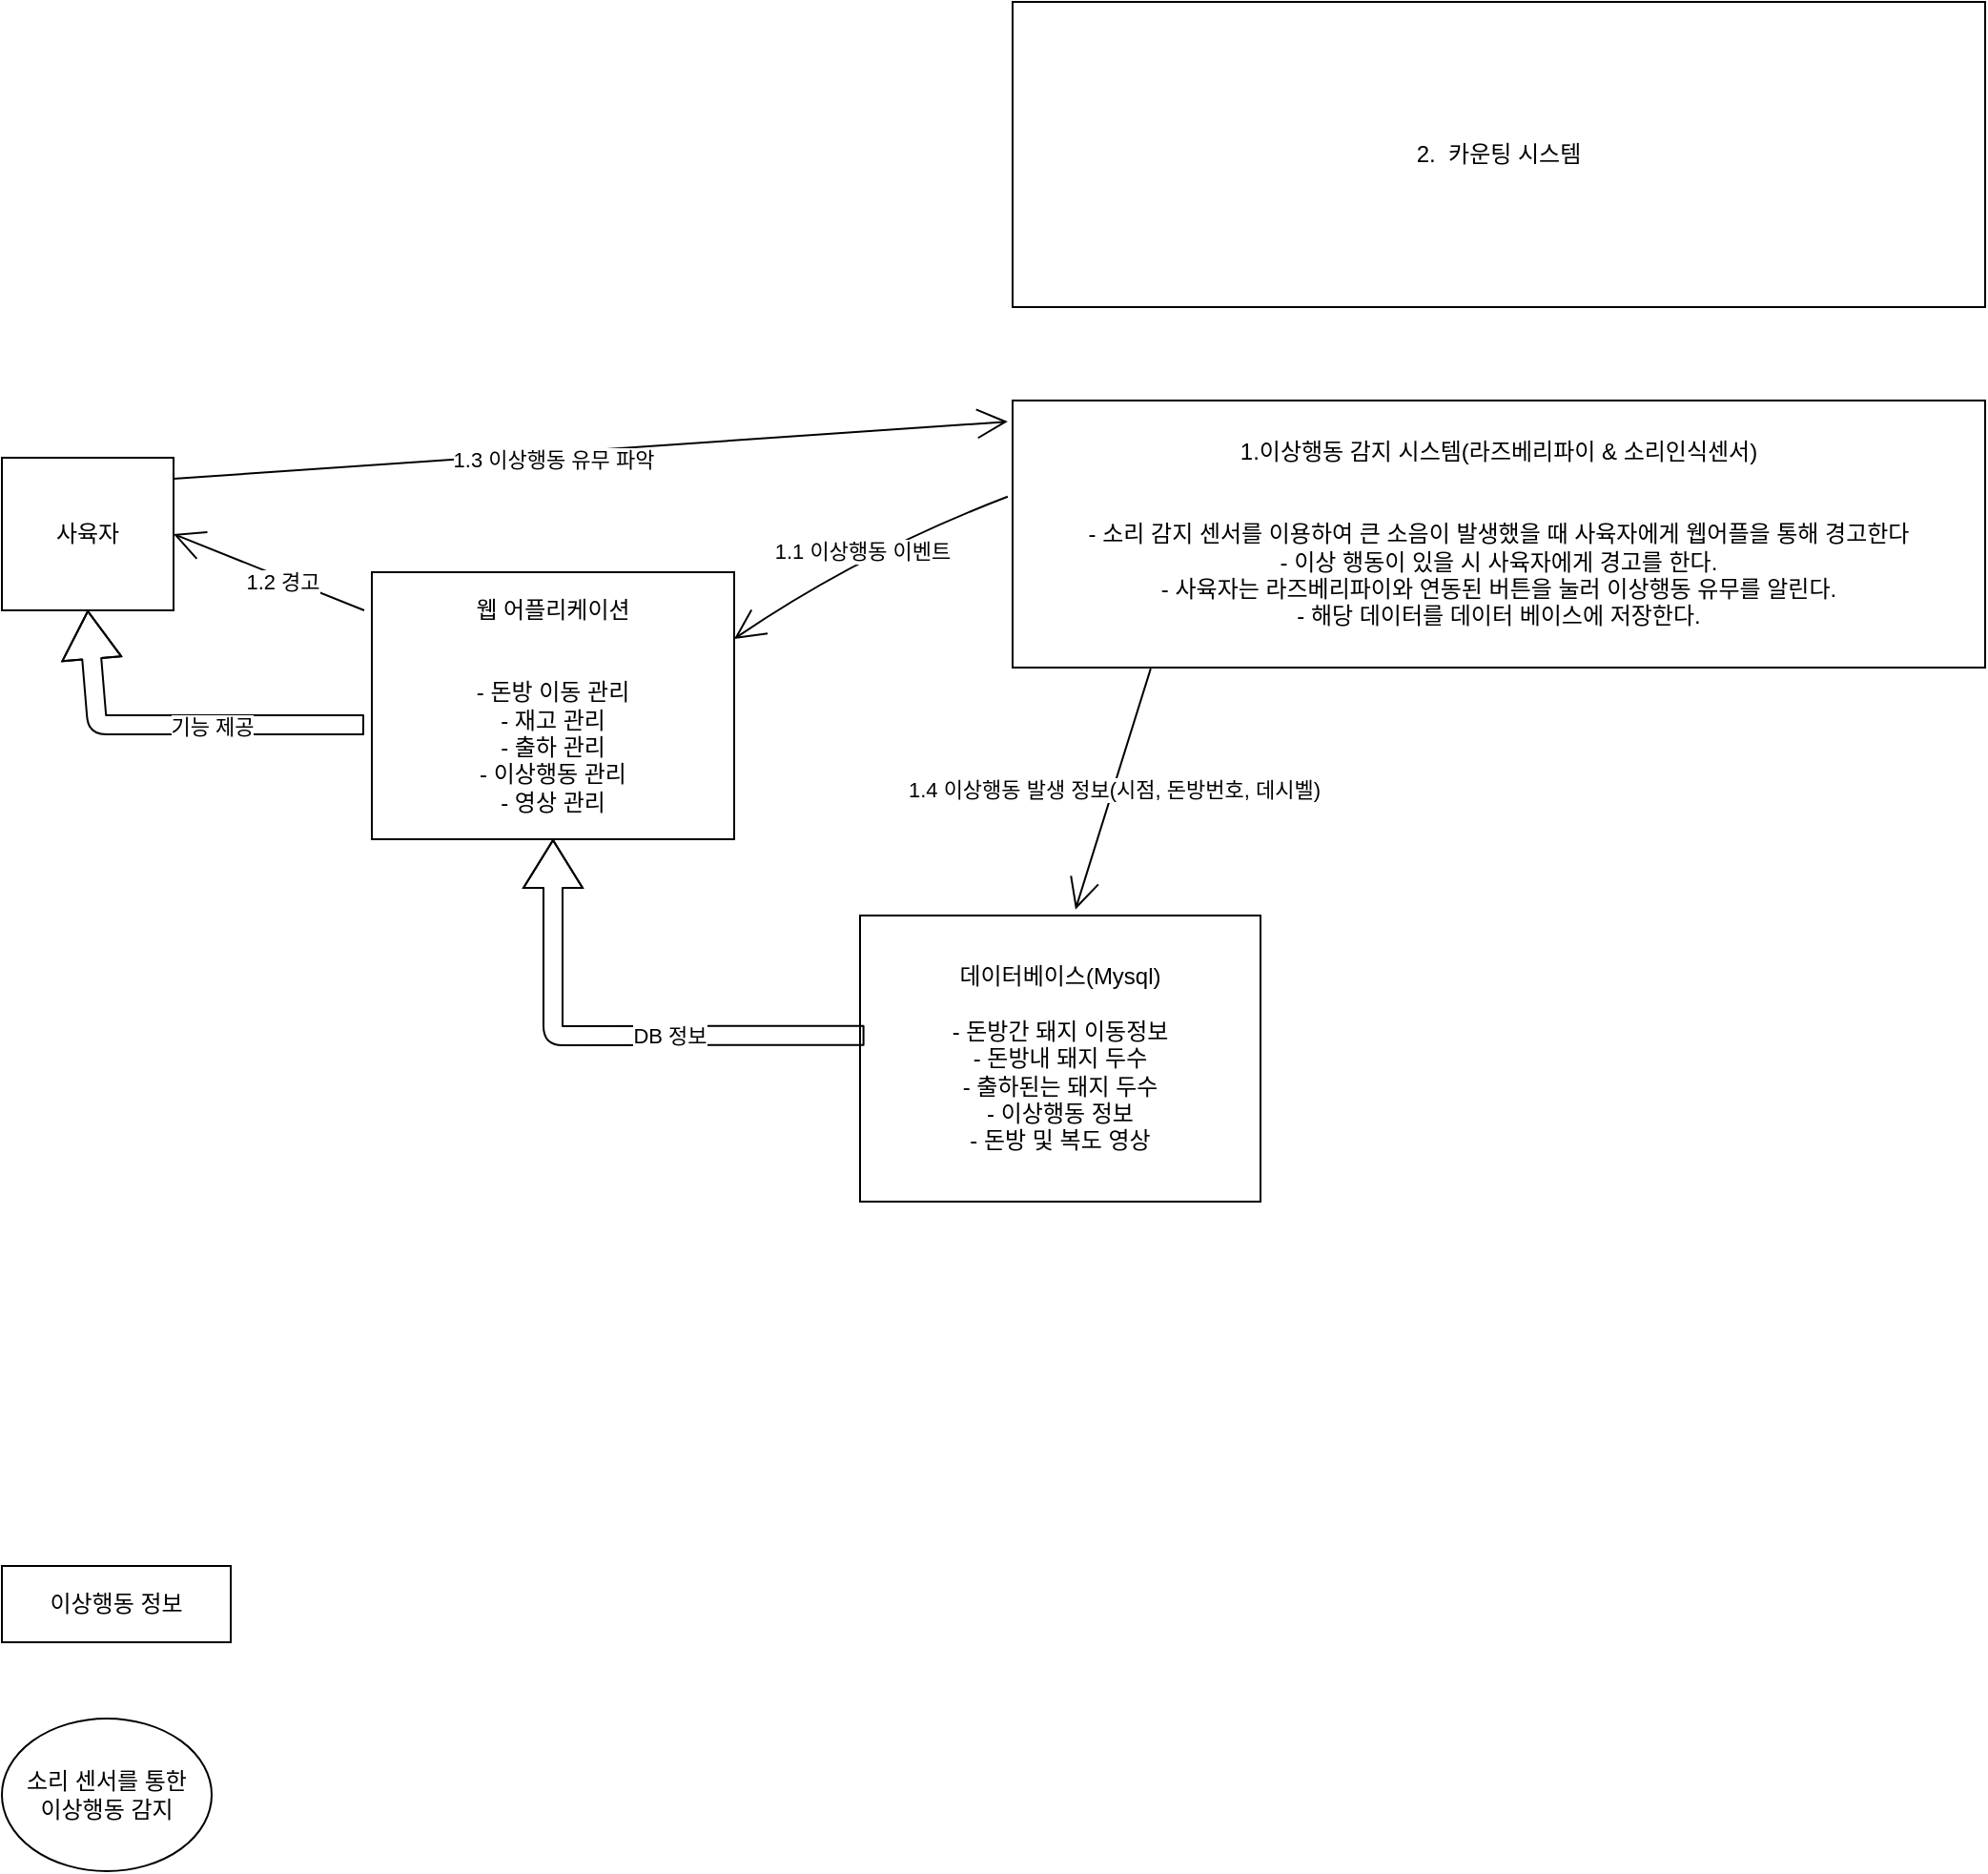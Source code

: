 <mxfile version="20.2.8" type="device"><diagram id="prtHgNgQTEPvFCAcTncT" name="이상행동 정보"><mxGraphModel dx="1314" dy="988" grid="1" gridSize="10" guides="1" tooltips="1" connect="1" arrows="1" fold="1" page="1" pageScale="1" pageWidth="827" pageHeight="1169" math="0" shadow="0"><root><mxCell id="0"/><mxCell id="1" parent="0"/><mxCell id="2gGAjnkNhTnmWhwCJdU7-2" value="이상행동 정보" style="rounded=0;whiteSpace=wrap;html=1;hachureGap=4;" vertex="1" parent="1"><mxGeometry x="110" y="930" width="120" height="40" as="geometry"/></mxCell><mxCell id="2gGAjnkNhTnmWhwCJdU7-3" value="소리 센서를 통한&lt;br&gt;이상행동 감지" style="ellipse;whiteSpace=wrap;html=1;hachureGap=4;" vertex="1" parent="1"><mxGeometry x="110" y="1010" width="110" height="80" as="geometry"/></mxCell><mxCell id="2gGAjnkNhTnmWhwCJdU7-4" value="웹 어플리케이션&lt;br&gt;&lt;br&gt;&lt;br&gt;- 돈방 이동 관리&lt;br&gt;- 재고 관리&lt;br&gt;- 출하 관리&lt;br&gt;- 이상행동 관리&lt;br&gt;- 영상 관리" style="rounded=0;whiteSpace=wrap;html=1;hachureGap=4;" vertex="1" parent="1"><mxGeometry x="304" y="408.98" width="190" height="140" as="geometry"/></mxCell><mxCell id="2gGAjnkNhTnmWhwCJdU7-5" value="사육자" style="rounded=0;whiteSpace=wrap;html=1;hachureGap=4;" vertex="1" parent="1"><mxGeometry x="110" y="348.98" width="90" height="80" as="geometry"/></mxCell><mxCell id="2gGAjnkNhTnmWhwCJdU7-6" value="" style="edgeStyle=none;orthogonalLoop=1;jettySize=auto;html=1;rounded=0;endArrow=open;startSize=14;endSize=14;sourcePerimeterSpacing=8;targetPerimeterSpacing=8;curved=1;entryX=1;entryY=0.5;entryDx=0;entryDy=0;" edge="1" parent="1" target="2gGAjnkNhTnmWhwCJdU7-5"><mxGeometry width="120" relative="1" as="geometry"><mxPoint x="300" y="428.98" as="sourcePoint"/><mxPoint x="220" y="498.98" as="targetPoint"/><Array as="points"/></mxGeometry></mxCell><mxCell id="2gGAjnkNhTnmWhwCJdU7-20" value="1.2 경고" style="edgeLabel;html=1;align=center;verticalAlign=middle;resizable=0;points=[];" vertex="1" connectable="0" parent="2gGAjnkNhTnmWhwCJdU7-6"><mxGeometry x="-0.151" y="2" relative="1" as="geometry"><mxPoint as="offset"/></mxGeometry></mxCell><mxCell id="2gGAjnkNhTnmWhwCJdU7-7" value="1.이상행동 감지 시스템(라즈베리파이 &amp;amp; 소리인식센서)&lt;br&gt;&lt;br&gt;&lt;br&gt;- 소리 감지 센서를 이용하여 큰 소음이 발생했을 때 사육자에게 웹어플을 통해 경고한다&lt;br&gt;- 이상 행동이 있을 시 사육자에게 경고를 한다.&lt;br&gt;- 사육자는 라즈베리파이와 연동된 버튼을 눌러 이상행동 유무를 알린다.&lt;br&gt;- 해당 데이터를 데이터 베이스에 저장한다." style="rounded=0;whiteSpace=wrap;html=1;hachureGap=4;" vertex="1" parent="1"><mxGeometry x="640" y="318.98" width="510" height="140" as="geometry"/></mxCell><mxCell id="2gGAjnkNhTnmWhwCJdU7-8" value="데이터베이스(Mysql)&lt;br&gt;&lt;br&gt;- 돈방간 돼지 이동정보&lt;br&gt;- 돈방내 돼지 두수&lt;br&gt;- 출하된는 돼지 두수&lt;br&gt;- 이상행동 정보&lt;br&gt;- 돈방 및 복도 영상" style="rounded=0;whiteSpace=wrap;html=1;hachureGap=4;" vertex="1" parent="1"><mxGeometry x="560" y="588.98" width="210" height="150" as="geometry"/></mxCell><mxCell id="2gGAjnkNhTnmWhwCJdU7-17" value="1.1 이상행동 이벤트" style="edgeStyle=none;orthogonalLoop=1;jettySize=auto;html=1;rounded=0;endArrow=open;startSize=14;endSize=14;sourcePerimeterSpacing=8;targetPerimeterSpacing=8;curved=1;exitX=-0.005;exitY=0.36;exitDx=0;exitDy=0;exitPerimeter=0;entryX=1;entryY=0.25;entryDx=0;entryDy=0;" edge="1" parent="1" source="2gGAjnkNhTnmWhwCJdU7-7" target="2gGAjnkNhTnmWhwCJdU7-4"><mxGeometry width="120" relative="1" as="geometry"><mxPoint x="540" y="638.98" as="sourcePoint"/><mxPoint x="660" y="638.98" as="targetPoint"/><Array as="points"><mxPoint x="560" y="398.98"/></Array></mxGeometry></mxCell><mxCell id="2gGAjnkNhTnmWhwCJdU7-19" value="1.4 이상행동 발생 정보(시점, 돈방번호, 데시벨)" style="edgeStyle=none;orthogonalLoop=1;jettySize=auto;html=1;rounded=0;endArrow=open;startSize=14;endSize=14;sourcePerimeterSpacing=8;targetPerimeterSpacing=8;curved=1;exitX=0.142;exitY=1.004;exitDx=0;exitDy=0;exitPerimeter=0;entryX=0.538;entryY=-0.021;entryDx=0;entryDy=0;entryPerimeter=0;" edge="1" parent="1" source="2gGAjnkNhTnmWhwCJdU7-7" target="2gGAjnkNhTnmWhwCJdU7-8"><mxGeometry width="120" relative="1" as="geometry"><mxPoint x="540" y="598.98" as="sourcePoint"/><mxPoint x="660" y="598.98" as="targetPoint"/><Array as="points"/></mxGeometry></mxCell><mxCell id="2gGAjnkNhTnmWhwCJdU7-22" value="DB 정보" style="edgeStyle=none;orthogonalLoop=1;jettySize=auto;html=1;shape=flexArrow;rounded=1;startSize=8;endSize=8;endArrow=open;sourcePerimeterSpacing=8;targetPerimeterSpacing=8;curved=1;exitX=0.011;exitY=0.419;exitDx=0;exitDy=0;entryX=0.5;entryY=1;entryDx=0;entryDy=0;exitPerimeter=0;" edge="1" parent="1" source="2gGAjnkNhTnmWhwCJdU7-8" target="2gGAjnkNhTnmWhwCJdU7-4"><mxGeometry x="-0.232" width="140" relative="1" as="geometry"><mxPoint x="530" y="608.98" as="sourcePoint"/><mxPoint x="670" y="608.98" as="targetPoint"/><Array as="points"><mxPoint x="399" y="651.98"/></Array><mxPoint as="offset"/></mxGeometry></mxCell><mxCell id="2gGAjnkNhTnmWhwCJdU7-23" value="" style="edgeStyle=none;orthogonalLoop=1;jettySize=auto;html=1;shape=flexArrow;rounded=1;startSize=8;endSize=8;endArrow=open;sourcePerimeterSpacing=8;targetPerimeterSpacing=8;curved=1;entryX=0.5;entryY=1;entryDx=0;entryDy=0;" edge="1" parent="1" target="2gGAjnkNhTnmWhwCJdU7-5"><mxGeometry width="140" relative="1" as="geometry"><mxPoint x="300" y="488.98" as="sourcePoint"/><mxPoint x="670" y="608.98" as="targetPoint"/><Array as="points"><mxPoint x="160" y="488.98"/></Array></mxGeometry></mxCell><mxCell id="2gGAjnkNhTnmWhwCJdU7-24" value="기능 제공" style="edgeLabel;html=1;align=center;verticalAlign=middle;resizable=0;points=[];" vertex="1" connectable="0" parent="2gGAjnkNhTnmWhwCJdU7-23"><mxGeometry x="-0.061" y="1" relative="1" as="geometry"><mxPoint x="14" as="offset"/></mxGeometry></mxCell><mxCell id="2gGAjnkNhTnmWhwCJdU7-25" value="" style="edgeStyle=none;orthogonalLoop=1;jettySize=auto;html=1;rounded=0;endArrow=open;startSize=14;endSize=14;sourcePerimeterSpacing=8;targetPerimeterSpacing=8;curved=1;entryX=-0.005;entryY=0.079;entryDx=0;entryDy=0;entryPerimeter=0;" edge="1" parent="1" target="2gGAjnkNhTnmWhwCJdU7-7"><mxGeometry width="120" relative="1" as="geometry"><mxPoint x="200" y="360" as="sourcePoint"/><mxPoint x="320" y="360" as="targetPoint"/><Array as="points"/></mxGeometry></mxCell><mxCell id="2gGAjnkNhTnmWhwCJdU7-26" value="1.3 이상행동 유무 파악" style="edgeLabel;html=1;align=center;verticalAlign=middle;resizable=0;points=[];" vertex="1" connectable="0" parent="2gGAjnkNhTnmWhwCJdU7-25"><mxGeometry x="-0.091" y="-3" relative="1" as="geometry"><mxPoint as="offset"/></mxGeometry></mxCell><mxCell id="2gGAjnkNhTnmWhwCJdU7-27" value="2.&amp;nbsp; 카운팅 시스템" style="rounded=0;whiteSpace=wrap;html=1;hachureGap=4;" vertex="1" parent="1"><mxGeometry x="640" y="110" width="510" height="160" as="geometry"/></mxCell></root></mxGraphModel></diagram></mxfile>